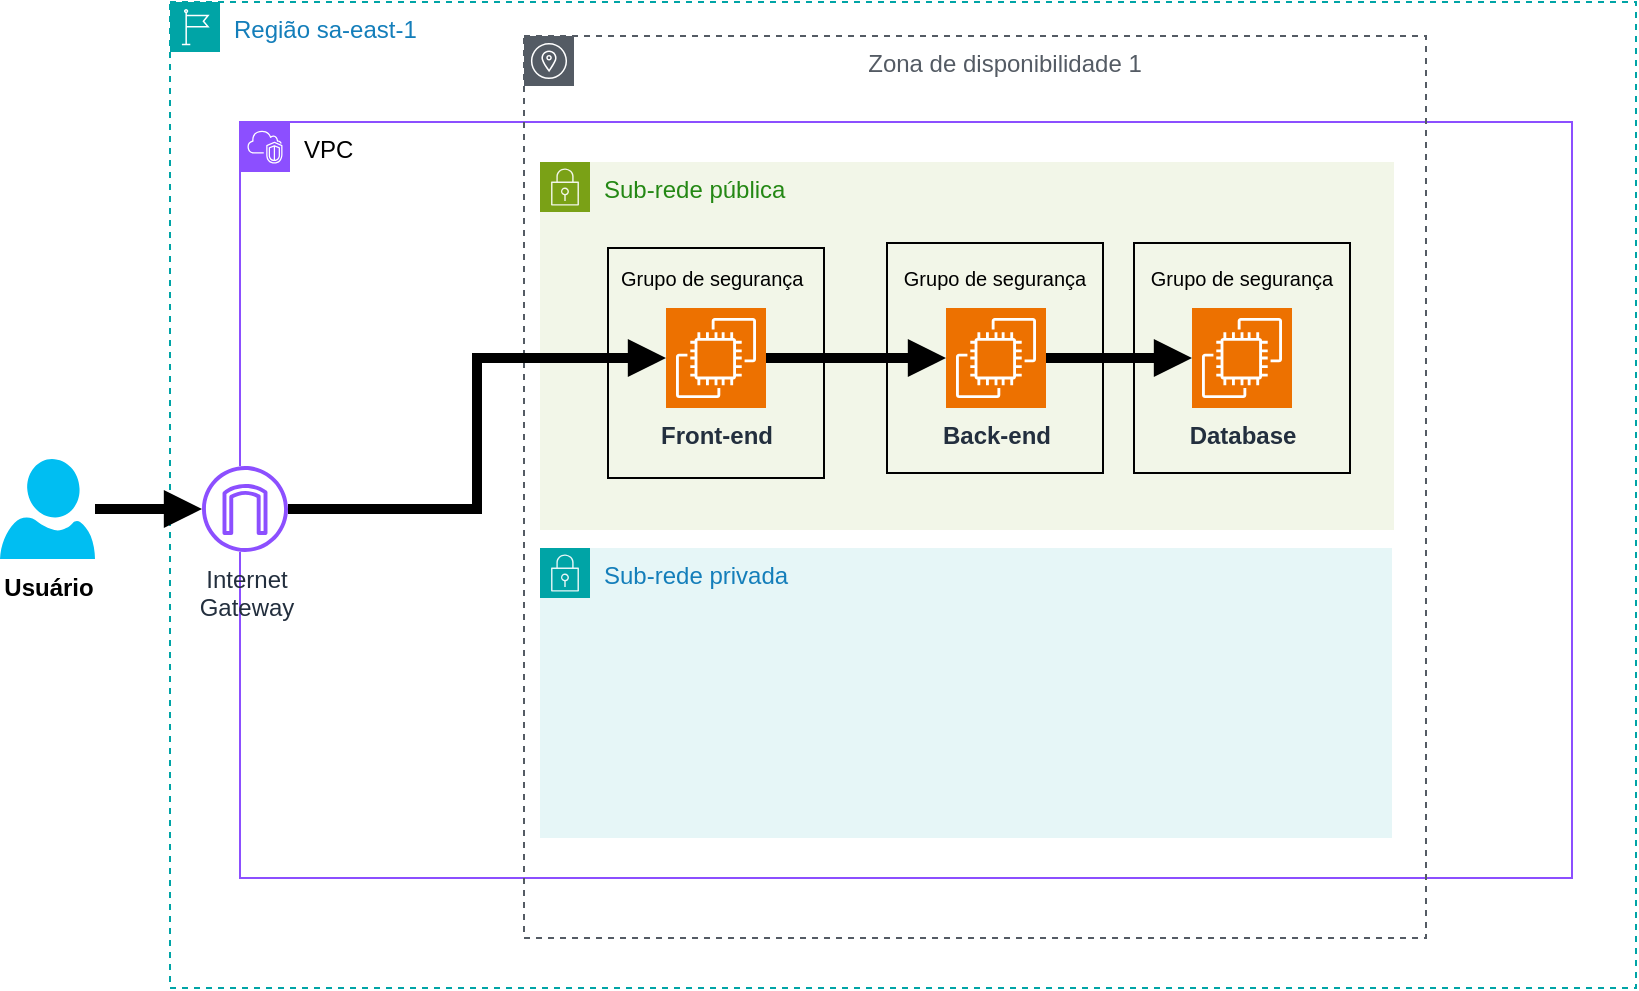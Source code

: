 <mxfile version="26.0.12">
  <diagram name="Página-1" id="KU4nOZ1SwnoxySH_bojk">
    <mxGraphModel dx="1000" dy="575" grid="0" gridSize="10" guides="1" tooltips="1" connect="1" arrows="1" fold="1" page="1" pageScale="1" pageWidth="2800" pageHeight="2800" math="0" shadow="0">
      <root>
        <mxCell id="0" />
        <mxCell id="1" parent="0" />
        <mxCell id="MFkpP6tcHmjFSUfk37jm-2" value="Região sa-east-1" style="points=[[0,0],[0.25,0],[0.5,0],[0.75,0],[1,0],[1,0.25],[1,0.5],[1,0.75],[1,1],[0.75,1],[0.5,1],[0.25,1],[0,1],[0,0.75],[0,0.5],[0,0.25]];outlineConnect=0;gradientColor=none;html=1;whiteSpace=wrap;fontSize=12;fontStyle=0;container=1;pointerEvents=0;collapsible=0;recursiveResize=0;shape=mxgraph.aws4.group;grIcon=mxgraph.aws4.group_region;strokeColor=#00A4A6;fillColor=none;verticalAlign=top;align=left;spacingLeft=30;fontColor=#147EBA;dashed=1;" parent="1" vertex="1">
          <mxGeometry x="421" y="126" width="733" height="493" as="geometry" />
        </mxCell>
        <mxCell id="MFkpP6tcHmjFSUfk37jm-1" value="&lt;font style=&quot;color: light-dark(rgb(0, 0, 0), rgb(175, 71, 255));&quot;&gt;VPC&lt;/font&gt;" style="points=[[0,0],[0.25,0],[0.5,0],[0.75,0],[1,0],[1,0.25],[1,0.5],[1,0.75],[1,1],[0.75,1],[0.5,1],[0.25,1],[0,1],[0,0.75],[0,0.5],[0,0.25]];outlineConnect=0;gradientColor=none;html=1;whiteSpace=wrap;fontSize=12;fontStyle=0;container=1;pointerEvents=0;collapsible=0;recursiveResize=0;shape=mxgraph.aws4.group;grIcon=mxgraph.aws4.group_vpc2;strokeColor=#8C4FFF;fillColor=none;verticalAlign=top;align=left;spacingLeft=30;fontColor=#AAB7B8;dashed=0;" parent="MFkpP6tcHmjFSUfk37jm-2" vertex="1">
          <mxGeometry x="35" y="60" width="666" height="378" as="geometry" />
        </mxCell>
        <mxCell id="MFkpP6tcHmjFSUfk37jm-21" value="" style="ellipse;whiteSpace=wrap;html=1;aspect=fixed;fillColor=default;strokeColor=none;" parent="MFkpP6tcHmjFSUfk37jm-1" vertex="1">
          <mxGeometry x="-22" y="172" width="43" height="43" as="geometry" />
        </mxCell>
        <mxCell id="MFkpP6tcHmjFSUfk37jm-3" value="Zona de disponibilidade 1" style="sketch=0;outlineConnect=0;gradientColor=none;html=1;whiteSpace=wrap;fontSize=12;fontStyle=0;shape=mxgraph.aws4.group;grIcon=mxgraph.aws4.group_availability_zone;strokeColor=#545B64;fillColor=none;verticalAlign=top;align=center;spacingLeft=30;fontColor=#545B64;dashed=1;" parent="MFkpP6tcHmjFSUfk37jm-2" vertex="1">
          <mxGeometry x="177" y="17" width="451" height="451" as="geometry" />
        </mxCell>
        <mxCell id="MFkpP6tcHmjFSUfk37jm-7" value="Sub-rede pública" style="points=[[0,0],[0.25,0],[0.5,0],[0.75,0],[1,0],[1,0.25],[1,0.5],[1,0.75],[1,1],[0.75,1],[0.5,1],[0.25,1],[0,1],[0,0.75],[0,0.5],[0,0.25]];outlineConnect=0;gradientColor=none;html=1;whiteSpace=wrap;fontSize=12;fontStyle=0;container=0;pointerEvents=0;collapsible=0;recursiveResize=0;shape=mxgraph.aws4.group;grIcon=mxgraph.aws4.group_security_group;grStroke=0;strokeColor=#7AA116;fillColor=#F2F6E8;verticalAlign=top;align=left;spacingLeft=30;fontColor=#248814;dashed=0;" parent="MFkpP6tcHmjFSUfk37jm-2" vertex="1">
          <mxGeometry x="185" y="80" width="427" height="184" as="geometry" />
        </mxCell>
        <mxCell id="MFkpP6tcHmjFSUfk37jm-10" value="Sub-rede privada" style="points=[[0,0],[0.25,0],[0.5,0],[0.75,0],[1,0],[1,0.25],[1,0.5],[1,0.75],[1,1],[0.75,1],[0.5,1],[0.25,1],[0,1],[0,0.75],[0,0.5],[0,0.25]];outlineConnect=0;gradientColor=none;html=1;whiteSpace=wrap;fontSize=12;fontStyle=0;container=1;pointerEvents=0;collapsible=0;recursiveResize=0;shape=mxgraph.aws4.group;grIcon=mxgraph.aws4.group_security_group;grStroke=0;strokeColor=#00A4A6;fillColor=#E6F6F7;verticalAlign=top;align=left;spacingLeft=30;fontColor=#147EBA;dashed=0;" parent="MFkpP6tcHmjFSUfk37jm-2" vertex="1">
          <mxGeometry x="185" y="273" width="426" height="145" as="geometry" />
        </mxCell>
        <mxCell id="MFkpP6tcHmjFSUfk37jm-18" value="&lt;b&gt;Database&lt;/b&gt;" style="sketch=0;points=[[0,0,0],[0.25,0,0],[0.5,0,0],[0.75,0,0],[1,0,0],[0,1,0],[0.25,1,0],[0.5,1,0],[0.75,1,0],[1,1,0],[0,0.25,0],[0,0.5,0],[0,0.75,0],[1,0.25,0],[1,0.5,0],[1,0.75,0]];outlineConnect=0;fontColor=#232F3E;fillColor=#ED7100;strokeColor=#ffffff;dashed=0;verticalLabelPosition=bottom;verticalAlign=top;align=center;html=1;fontSize=12;fontStyle=0;aspect=fixed;shape=mxgraph.aws4.resourceIcon;resIcon=mxgraph.aws4.ec2;" parent="MFkpP6tcHmjFSUfk37jm-2" vertex="1">
          <mxGeometry x="511" y="153" width="50" height="50" as="geometry" />
        </mxCell>
        <mxCell id="MFkpP6tcHmjFSUfk37jm-25" style="edgeStyle=orthogonalEdgeStyle;rounded=0;orthogonalLoop=1;jettySize=auto;html=1;strokeColor=light-dark(#000000,#FF3399);strokeWidth=5;endArrow=block;endFill=1;" parent="MFkpP6tcHmjFSUfk37jm-2" source="MFkpP6tcHmjFSUfk37jm-17" target="MFkpP6tcHmjFSUfk37jm-18" edge="1">
          <mxGeometry relative="1" as="geometry" />
        </mxCell>
        <mxCell id="MFkpP6tcHmjFSUfk37jm-17" value="&lt;b&gt;Back-end&lt;/b&gt;" style="sketch=0;points=[[0,0,0],[0.25,0,0],[0.5,0,0],[0.75,0,0],[1,0,0],[0,1,0],[0.25,1,0],[0.5,1,0],[0.75,1,0],[1,1,0],[0,0.25,0],[0,0.5,0],[0,0.75,0],[1,0.25,0],[1,0.5,0],[1,0.75,0]];outlineConnect=0;fontColor=#232F3E;fillColor=#ED7100;strokeColor=#ffffff;dashed=0;verticalLabelPosition=bottom;verticalAlign=top;align=center;html=1;fontSize=12;fontStyle=0;aspect=fixed;shape=mxgraph.aws4.resourceIcon;resIcon=mxgraph.aws4.ec2;" parent="MFkpP6tcHmjFSUfk37jm-2" vertex="1">
          <mxGeometry x="388" y="153" width="50" height="50" as="geometry" />
        </mxCell>
        <mxCell id="MFkpP6tcHmjFSUfk37jm-24" style="edgeStyle=orthogonalEdgeStyle;rounded=0;orthogonalLoop=1;jettySize=auto;html=1;strokeColor=light-dark(#000000,#FF3399);strokeWidth=5;endArrow=block;endFill=1;" parent="MFkpP6tcHmjFSUfk37jm-2" source="MFkpP6tcHmjFSUfk37jm-13" target="MFkpP6tcHmjFSUfk37jm-17" edge="1">
          <mxGeometry relative="1" as="geometry" />
        </mxCell>
        <mxCell id="Ftz-6hcz9Ul4_eeHJHXv-3" value="&lt;font style=&quot;color: light-dark(rgb(0, 0, 0), rgb(255, 0, 0)); font-size: 10px;&quot;&gt;Grupo de segurança&lt;/font&gt;" style="text;html=1;align=center;verticalAlign=middle;whiteSpace=wrap;rounded=0;" vertex="1" parent="MFkpP6tcHmjFSUfk37jm-2">
          <mxGeometry x="363" y="123" width="99" height="30" as="geometry" />
        </mxCell>
        <mxCell id="MFkpP6tcHmjFSUfk37jm-13" value="&lt;b&gt;Front-end&lt;/b&gt;" style="sketch=0;points=[[0,0,0],[0.25,0,0],[0.5,0,0],[0.75,0,0],[1,0,0],[0,1,0],[0.25,1,0],[0.5,1,0],[0.75,1,0],[1,1,0],[0,0.25,0],[0,0.5,0],[0,0.75,0],[1,0.25,0],[1,0.5,0],[1,0.75,0]];outlineConnect=0;fontColor=#232F3E;fillColor=#ED7100;strokeColor=#ffffff;dashed=0;verticalLabelPosition=bottom;verticalAlign=top;align=center;html=1;fontSize=12;fontStyle=0;aspect=fixed;shape=mxgraph.aws4.resourceIcon;resIcon=mxgraph.aws4.ec2;" parent="MFkpP6tcHmjFSUfk37jm-2" vertex="1">
          <mxGeometry x="248" y="153" width="50" height="50" as="geometry" />
        </mxCell>
        <mxCell id="Ftz-6hcz9Ul4_eeHJHXv-4" value="" style="rounded=0;whiteSpace=wrap;html=1;strokeColor=light-dark(#000000,#FF0000);fillColor=none;" vertex="1" parent="MFkpP6tcHmjFSUfk37jm-2">
          <mxGeometry x="219" y="123" width="108" height="115" as="geometry" />
        </mxCell>
        <mxCell id="Ftz-6hcz9Ul4_eeHJHXv-5" value="&lt;font style=&quot;color: light-dark(rgb(0, 0, 0), rgb(255, 0, 0)); font-size: 10px;&quot;&gt;Grupo de segurança&amp;nbsp;&lt;/font&gt;" style="text;html=1;align=center;verticalAlign=middle;whiteSpace=wrap;rounded=0;" vertex="1" parent="MFkpP6tcHmjFSUfk37jm-2">
          <mxGeometry x="219" y="123" width="107" height="30" as="geometry" />
        </mxCell>
        <mxCell id="Ftz-6hcz9Ul4_eeHJHXv-7" value="&lt;font style=&quot;color: light-dark(rgb(0, 0, 0), rgb(255, 0, 0)); font-size: 10px;&quot;&gt;Grupo de segurança&lt;/font&gt;" style="text;html=1;align=center;verticalAlign=middle;whiteSpace=wrap;rounded=0;" vertex="1" parent="MFkpP6tcHmjFSUfk37jm-2">
          <mxGeometry x="486" y="123" width="100" height="30" as="geometry" />
        </mxCell>
        <mxCell id="Ftz-6hcz9Ul4_eeHJHXv-8" value="" style="rounded=0;whiteSpace=wrap;html=1;strokeColor=light-dark(#000000,#FF0000);fillColor=none;" vertex="1" parent="MFkpP6tcHmjFSUfk37jm-2">
          <mxGeometry x="358.5" y="120.5" width="108" height="115" as="geometry" />
        </mxCell>
        <mxCell id="Ftz-6hcz9Ul4_eeHJHXv-9" value="" style="rounded=0;whiteSpace=wrap;html=1;strokeColor=light-dark(#000000,#FF0000);fillColor=none;" vertex="1" parent="MFkpP6tcHmjFSUfk37jm-2">
          <mxGeometry x="482" y="120.5" width="108" height="115" as="geometry" />
        </mxCell>
        <mxCell id="MFkpP6tcHmjFSUfk37jm-22" style="edgeStyle=orthogonalEdgeStyle;rounded=0;orthogonalLoop=1;jettySize=auto;html=1;strokeColor=light-dark(#000000,#FF3399);strokeWidth=5;endArrow=block;endFill=1;" parent="1" source="MFkpP6tcHmjFSUfk37jm-20" target="MFkpP6tcHmjFSUfk37jm-19" edge="1">
          <mxGeometry relative="1" as="geometry" />
        </mxCell>
        <mxCell id="MFkpP6tcHmjFSUfk37jm-20" value="&lt;b&gt;Usuário&lt;/b&gt;" style="verticalLabelPosition=bottom;html=1;verticalAlign=top;align=center;strokeColor=none;fillColor=light-dark(#00BEF2,#A680B8);shape=mxgraph.azure.user;" parent="1" vertex="1">
          <mxGeometry x="336" y="354.5" width="47.5" height="50" as="geometry" />
        </mxCell>
        <mxCell id="MFkpP6tcHmjFSUfk37jm-19" value="Internet&lt;br&gt;Gateway" style="sketch=0;outlineConnect=0;fontColor=#232F3E;gradientColor=none;fillColor=#8C4FFF;strokeColor=none;dashed=0;verticalLabelPosition=bottom;verticalAlign=top;align=center;html=1;fontSize=12;fontStyle=0;aspect=fixed;pointerEvents=1;shape=mxgraph.aws4.internet_gateway;" parent="1" vertex="1">
          <mxGeometry x="437" y="358" width="43" height="43" as="geometry" />
        </mxCell>
        <mxCell id="MFkpP6tcHmjFSUfk37jm-23" style="edgeStyle=orthogonalEdgeStyle;rounded=0;orthogonalLoop=1;jettySize=auto;html=1;entryX=0;entryY=0.5;entryDx=0;entryDy=0;entryPerimeter=0;strokeColor=light-dark(#000000,#FF3399);strokeWidth=5;endArrow=block;endFill=1;" parent="1" source="MFkpP6tcHmjFSUfk37jm-19" target="MFkpP6tcHmjFSUfk37jm-13" edge="1">
          <mxGeometry relative="1" as="geometry" />
        </mxCell>
      </root>
    </mxGraphModel>
  </diagram>
</mxfile>
